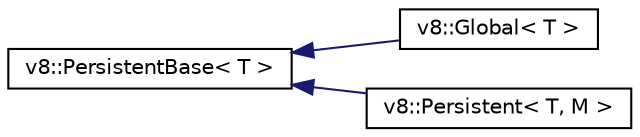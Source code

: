 digraph "Graphical Class Hierarchy"
{
  edge [fontname="Helvetica",fontsize="10",labelfontname="Helvetica",labelfontsize="10"];
  node [fontname="Helvetica",fontsize="10",shape=record];
  rankdir="LR";
  Node1 [label="v8::PersistentBase\< T \>",height=0.2,width=0.4,color="black", fillcolor="white", style="filled",URL="$classv8_1_1PersistentBase.html"];
  Node1 -> Node2 [dir="back",color="midnightblue",fontsize="10",style="solid",fontname="Helvetica"];
  Node2 [label="v8::Global\< T \>",height=0.2,width=0.4,color="black", fillcolor="white", style="filled",URL="$classv8_1_1Global.html"];
  Node1 -> Node3 [dir="back",color="midnightblue",fontsize="10",style="solid",fontname="Helvetica"];
  Node3 [label="v8::Persistent\< T, M \>",height=0.2,width=0.4,color="black", fillcolor="white", style="filled",URL="$classv8_1_1Persistent.html"];
}
